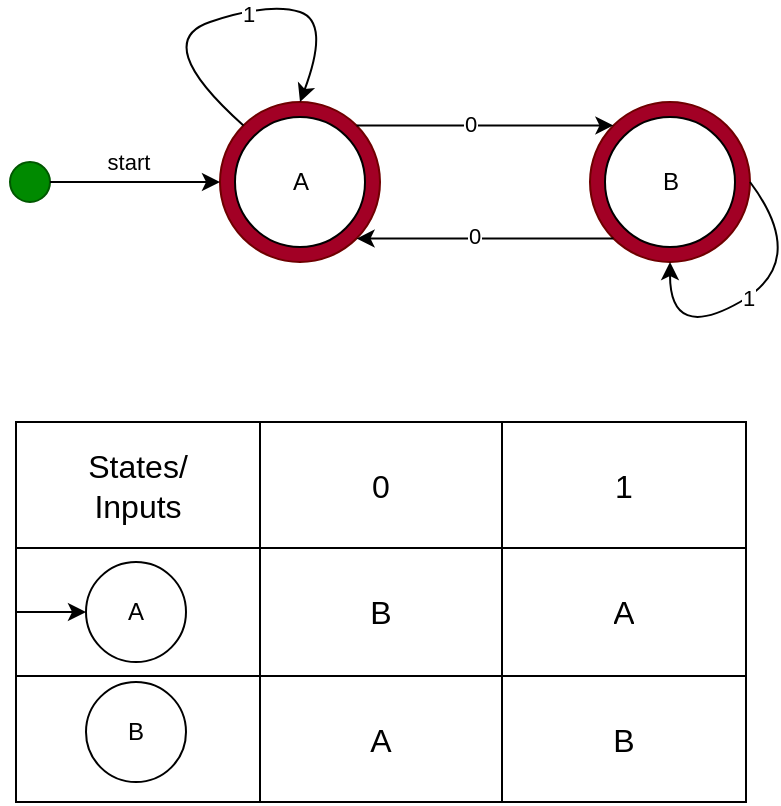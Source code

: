 <mxfile version="24.0.4" type="device">
  <diagram name="Page-1" id="Y9uikbQAcVihcKd6mURU">
    <mxGraphModel dx="2049" dy="1206" grid="1" gridSize="10" guides="1" tooltips="1" connect="1" arrows="1" fold="1" page="1" pageScale="1" pageWidth="850" pageHeight="1100" math="0" shadow="0">
      <root>
        <mxCell id="0" />
        <mxCell id="1" parent="0" />
        <mxCell id="_7OJDB5SzfvjHnH2aKje-1" value="" style="ellipse;whiteSpace=wrap;html=1;aspect=fixed;fillColor=#008a00;fontColor=#ffffff;strokeColor=#005700;" vertex="1" parent="1">
          <mxGeometry x="240" y="120" width="20" height="20" as="geometry" />
        </mxCell>
        <mxCell id="_7OJDB5SzfvjHnH2aKje-2" value="A" style="ellipse;whiteSpace=wrap;html=1;aspect=fixed;fillColor=#a20025;fontColor=#ffffff;strokeColor=#6F0000;" vertex="1" parent="1">
          <mxGeometry x="345" y="90" width="80" height="80" as="geometry" />
        </mxCell>
        <mxCell id="_7OJDB5SzfvjHnH2aKje-3" value="B" style="ellipse;whiteSpace=wrap;html=1;aspect=fixed;fillColor=#a20025;fontColor=#ffffff;strokeColor=#6F0000;" vertex="1" parent="1">
          <mxGeometry x="530" y="90" width="80" height="80" as="geometry" />
        </mxCell>
        <mxCell id="_7OJDB5SzfvjHnH2aKje-4" value="" style="endArrow=classic;html=1;rounded=0;exitX=1;exitY=0.5;exitDx=0;exitDy=0;entryX=0;entryY=0.5;entryDx=0;entryDy=0;" edge="1" parent="1" source="_7OJDB5SzfvjHnH2aKje-1" target="_7OJDB5SzfvjHnH2aKje-2">
          <mxGeometry width="50" height="50" relative="1" as="geometry">
            <mxPoint x="290" y="190" as="sourcePoint" />
            <mxPoint x="340" y="140" as="targetPoint" />
          </mxGeometry>
        </mxCell>
        <mxCell id="_7OJDB5SzfvjHnH2aKje-7" value="start" style="edgeLabel;html=1;align=center;verticalAlign=middle;resizable=0;points=[];" vertex="1" connectable="0" parent="_7OJDB5SzfvjHnH2aKje-4">
          <mxGeometry x="-0.097" relative="1" as="geometry">
            <mxPoint y="-10" as="offset" />
          </mxGeometry>
        </mxCell>
        <mxCell id="_7OJDB5SzfvjHnH2aKje-5" value="A" style="ellipse;whiteSpace=wrap;html=1;aspect=fixed;" vertex="1" parent="1">
          <mxGeometry x="352.5" y="97.5" width="65" height="65" as="geometry" />
        </mxCell>
        <mxCell id="_7OJDB5SzfvjHnH2aKje-6" value="B" style="ellipse;whiteSpace=wrap;html=1;aspect=fixed;" vertex="1" parent="1">
          <mxGeometry x="537.5" y="97.5" width="65" height="65" as="geometry" />
        </mxCell>
        <mxCell id="_7OJDB5SzfvjHnH2aKje-8" value="" style="endArrow=classic;html=1;rounded=0;exitX=1;exitY=0;exitDx=0;exitDy=0;entryX=0;entryY=0;entryDx=0;entryDy=0;" edge="1" parent="1" source="_7OJDB5SzfvjHnH2aKje-2" target="_7OJDB5SzfvjHnH2aKje-3">
          <mxGeometry width="50" height="50" relative="1" as="geometry">
            <mxPoint x="390" y="170" as="sourcePoint" />
            <mxPoint x="440" y="120" as="targetPoint" />
          </mxGeometry>
        </mxCell>
        <mxCell id="_7OJDB5SzfvjHnH2aKje-9" value="0" style="edgeLabel;html=1;align=center;verticalAlign=middle;resizable=0;points=[];" vertex="1" connectable="0" parent="_7OJDB5SzfvjHnH2aKje-8">
          <mxGeometry x="-0.216" y="1" relative="1" as="geometry">
            <mxPoint x="6" as="offset" />
          </mxGeometry>
        </mxCell>
        <mxCell id="_7OJDB5SzfvjHnH2aKje-11" value="" style="curved=1;endArrow=classic;html=1;rounded=0;exitX=0;exitY=0;exitDx=0;exitDy=0;entryX=0.5;entryY=0;entryDx=0;entryDy=0;" edge="1" parent="1" source="_7OJDB5SzfvjHnH2aKje-2" target="_7OJDB5SzfvjHnH2aKje-2">
          <mxGeometry width="50" height="50" relative="1" as="geometry">
            <mxPoint x="440" y="170" as="sourcePoint" />
            <mxPoint x="490" y="120" as="targetPoint" />
            <Array as="points">
              <mxPoint x="310" y="60" />
              <mxPoint x="370" y="40" />
              <mxPoint x="400" y="50" />
            </Array>
          </mxGeometry>
        </mxCell>
        <mxCell id="_7OJDB5SzfvjHnH2aKje-12" value="1" style="edgeLabel;html=1;align=center;verticalAlign=middle;resizable=0;points=[];" vertex="1" connectable="0" parent="_7OJDB5SzfvjHnH2aKje-11">
          <mxGeometry x="0.129" y="-2" relative="1" as="geometry">
            <mxPoint as="offset" />
          </mxGeometry>
        </mxCell>
        <mxCell id="_7OJDB5SzfvjHnH2aKje-13" value="" style="endArrow=classic;html=1;rounded=0;exitX=0;exitY=1;exitDx=0;exitDy=0;entryX=1;entryY=1;entryDx=0;entryDy=0;" edge="1" parent="1" source="_7OJDB5SzfvjHnH2aKje-3" target="_7OJDB5SzfvjHnH2aKje-2">
          <mxGeometry width="50" height="50" relative="1" as="geometry">
            <mxPoint x="470" y="170" as="sourcePoint" />
            <mxPoint x="520" y="120" as="targetPoint" />
          </mxGeometry>
        </mxCell>
        <mxCell id="_7OJDB5SzfvjHnH2aKje-14" value="0" style="edgeLabel;html=1;align=center;verticalAlign=middle;resizable=0;points=[];" vertex="1" connectable="0" parent="_7OJDB5SzfvjHnH2aKje-13">
          <mxGeometry x="0.079" y="-2" relative="1" as="geometry">
            <mxPoint as="offset" />
          </mxGeometry>
        </mxCell>
        <mxCell id="_7OJDB5SzfvjHnH2aKje-15" value="1" style="curved=1;endArrow=classic;html=1;rounded=0;exitX=1;exitY=0.5;exitDx=0;exitDy=0;entryX=0.5;entryY=1;entryDx=0;entryDy=0;" edge="1" parent="1" source="_7OJDB5SzfvjHnH2aKje-3" target="_7OJDB5SzfvjHnH2aKje-3">
          <mxGeometry width="50" height="50" relative="1" as="geometry">
            <mxPoint x="470" y="170" as="sourcePoint" />
            <mxPoint x="520" y="120" as="targetPoint" />
            <Array as="points">
              <mxPoint x="640" y="170" />
              <mxPoint x="570" y="210" />
            </Array>
          </mxGeometry>
        </mxCell>
        <mxCell id="_7OJDB5SzfvjHnH2aKje-16" value="" style="shape=table;startSize=0;container=1;collapsible=0;childLayout=tableLayout;fontSize=16;" vertex="1" parent="1">
          <mxGeometry x="243" y="250" width="365" height="190" as="geometry" />
        </mxCell>
        <mxCell id="_7OJDB5SzfvjHnH2aKje-17" value="" style="shape=tableRow;horizontal=0;startSize=0;swimlaneHead=0;swimlaneBody=0;strokeColor=inherit;top=0;left=0;bottom=0;right=0;collapsible=0;dropTarget=0;fillColor=none;points=[[0,0.5],[1,0.5]];portConstraint=eastwest;fontSize=16;" vertex="1" parent="_7OJDB5SzfvjHnH2aKje-16">
          <mxGeometry width="365" height="63" as="geometry" />
        </mxCell>
        <mxCell id="_7OJDB5SzfvjHnH2aKje-18" value="States/&lt;div&gt;Inputs&lt;/div&gt;" style="shape=partialRectangle;html=1;whiteSpace=wrap;connectable=0;strokeColor=inherit;overflow=hidden;fillColor=none;top=0;left=0;bottom=0;right=0;pointerEvents=1;fontSize=16;" vertex="1" parent="_7OJDB5SzfvjHnH2aKje-17">
          <mxGeometry width="122" height="63" as="geometry">
            <mxRectangle width="122" height="63" as="alternateBounds" />
          </mxGeometry>
        </mxCell>
        <mxCell id="_7OJDB5SzfvjHnH2aKje-19" value="0" style="shape=partialRectangle;html=1;whiteSpace=wrap;connectable=0;strokeColor=inherit;overflow=hidden;fillColor=none;top=0;left=0;bottom=0;right=0;pointerEvents=1;fontSize=16;" vertex="1" parent="_7OJDB5SzfvjHnH2aKje-17">
          <mxGeometry x="122" width="121" height="63" as="geometry">
            <mxRectangle width="121" height="63" as="alternateBounds" />
          </mxGeometry>
        </mxCell>
        <mxCell id="_7OJDB5SzfvjHnH2aKje-20" value="1" style="shape=partialRectangle;html=1;whiteSpace=wrap;connectable=0;strokeColor=inherit;overflow=hidden;fillColor=none;top=0;left=0;bottom=0;right=0;pointerEvents=1;fontSize=16;" vertex="1" parent="_7OJDB5SzfvjHnH2aKje-17">
          <mxGeometry x="243" width="122" height="63" as="geometry">
            <mxRectangle width="122" height="63" as="alternateBounds" />
          </mxGeometry>
        </mxCell>
        <mxCell id="_7OJDB5SzfvjHnH2aKje-21" value="" style="shape=tableRow;horizontal=0;startSize=0;swimlaneHead=0;swimlaneBody=0;strokeColor=inherit;top=0;left=0;bottom=0;right=0;collapsible=0;dropTarget=0;fillColor=none;points=[[0,0.5],[1,0.5]];portConstraint=eastwest;fontSize=16;" vertex="1" parent="_7OJDB5SzfvjHnH2aKje-16">
          <mxGeometry y="63" width="365" height="64" as="geometry" />
        </mxCell>
        <mxCell id="_7OJDB5SzfvjHnH2aKje-22" value="" style="shape=partialRectangle;html=1;whiteSpace=wrap;connectable=0;strokeColor=inherit;overflow=hidden;fillColor=none;top=0;left=0;bottom=0;right=0;pointerEvents=1;fontSize=16;" vertex="1" parent="_7OJDB5SzfvjHnH2aKje-21">
          <mxGeometry width="122" height="64" as="geometry">
            <mxRectangle width="122" height="64" as="alternateBounds" />
          </mxGeometry>
        </mxCell>
        <mxCell id="_7OJDB5SzfvjHnH2aKje-23" value="B" style="shape=partialRectangle;html=1;whiteSpace=wrap;connectable=0;strokeColor=inherit;overflow=hidden;fillColor=none;top=0;left=0;bottom=0;right=0;pointerEvents=1;fontSize=16;" vertex="1" parent="_7OJDB5SzfvjHnH2aKje-21">
          <mxGeometry x="122" width="121" height="64" as="geometry">
            <mxRectangle width="121" height="64" as="alternateBounds" />
          </mxGeometry>
        </mxCell>
        <mxCell id="_7OJDB5SzfvjHnH2aKje-24" value="A" style="shape=partialRectangle;html=1;whiteSpace=wrap;connectable=0;strokeColor=inherit;overflow=hidden;fillColor=none;top=0;left=0;bottom=0;right=0;pointerEvents=1;fontSize=16;" vertex="1" parent="_7OJDB5SzfvjHnH2aKje-21">
          <mxGeometry x="243" width="122" height="64" as="geometry">
            <mxRectangle width="122" height="64" as="alternateBounds" />
          </mxGeometry>
        </mxCell>
        <mxCell id="_7OJDB5SzfvjHnH2aKje-25" value="" style="shape=tableRow;horizontal=0;startSize=0;swimlaneHead=0;swimlaneBody=0;strokeColor=inherit;top=0;left=0;bottom=0;right=0;collapsible=0;dropTarget=0;fillColor=none;points=[[0,0.5],[1,0.5]];portConstraint=eastwest;fontSize=16;" vertex="1" parent="_7OJDB5SzfvjHnH2aKje-16">
          <mxGeometry y="127" width="365" height="63" as="geometry" />
        </mxCell>
        <mxCell id="_7OJDB5SzfvjHnH2aKje-26" value="" style="shape=partialRectangle;html=1;whiteSpace=wrap;connectable=0;strokeColor=inherit;overflow=hidden;fillColor=none;top=0;left=0;bottom=0;right=0;pointerEvents=1;fontSize=16;" vertex="1" parent="_7OJDB5SzfvjHnH2aKje-25">
          <mxGeometry width="122" height="63" as="geometry">
            <mxRectangle width="122" height="63" as="alternateBounds" />
          </mxGeometry>
        </mxCell>
        <mxCell id="_7OJDB5SzfvjHnH2aKje-27" value="A" style="shape=partialRectangle;html=1;whiteSpace=wrap;connectable=0;strokeColor=inherit;overflow=hidden;fillColor=none;top=0;left=0;bottom=0;right=0;pointerEvents=1;fontSize=16;" vertex="1" parent="_7OJDB5SzfvjHnH2aKje-25">
          <mxGeometry x="122" width="121" height="63" as="geometry">
            <mxRectangle width="121" height="63" as="alternateBounds" />
          </mxGeometry>
        </mxCell>
        <mxCell id="_7OJDB5SzfvjHnH2aKje-28" value="B" style="shape=partialRectangle;html=1;whiteSpace=wrap;connectable=0;strokeColor=inherit;overflow=hidden;fillColor=none;top=0;left=0;bottom=0;right=0;pointerEvents=1;fontSize=16;" vertex="1" parent="_7OJDB5SzfvjHnH2aKje-25">
          <mxGeometry x="243" width="122" height="63" as="geometry">
            <mxRectangle width="122" height="63" as="alternateBounds" />
          </mxGeometry>
        </mxCell>
        <mxCell id="_7OJDB5SzfvjHnH2aKje-29" value="A&lt;span style=&quot;color: rgba(0, 0, 0, 0); font-family: monospace; font-size: 0px; text-align: start; text-wrap: nowrap;&quot;&gt;%3CmxGraphModel%3E%3Croot%3E%3CmxCell%20id%3D%220%22%2F%3E%3CmxCell%20id%3D%221%22%20parent%3D%220%22%2F%3E%3CmxCell%20id%3D%222%22%20value%3D%22A%22%20style%3D%22ellipse%3BwhiteSpace%3Dwrap%3Bhtml%3D1%3Baspect%3Dfixed%3B%22%20vertex%3D%221%22%20parent%3D%221%22%3E%3CmxGeometry%20x%3D%22352.5%22%20y%3D%2297.5%22%20width%3D%2265%22%20height%3D%2265%22%20as%3D%22geometry%22%2F%3E%3C%2FmxCell%3E%3C%2Froot%3E%3C%2FmxGraphModel%3E&lt;/span&gt;" style="ellipse;whiteSpace=wrap;html=1;aspect=fixed;" vertex="1" parent="1">
          <mxGeometry x="278" y="320" width="50" height="50" as="geometry" />
        </mxCell>
        <mxCell id="_7OJDB5SzfvjHnH2aKje-32" value="" style="endArrow=classic;html=1;rounded=0;exitX=0;exitY=0.5;exitDx=0;exitDy=0;entryX=0;entryY=0.5;entryDx=0;entryDy=0;" edge="1" parent="1" source="_7OJDB5SzfvjHnH2aKje-21" target="_7OJDB5SzfvjHnH2aKje-29">
          <mxGeometry width="50" height="50" relative="1" as="geometry">
            <mxPoint x="418" y="290" as="sourcePoint" />
            <mxPoint x="468" y="240" as="targetPoint" />
          </mxGeometry>
        </mxCell>
        <mxCell id="_7OJDB5SzfvjHnH2aKje-33" value="B" style="ellipse;whiteSpace=wrap;html=1;aspect=fixed;" vertex="1" parent="1">
          <mxGeometry x="278" y="380" width="50" height="50" as="geometry" />
        </mxCell>
      </root>
    </mxGraphModel>
  </diagram>
</mxfile>
